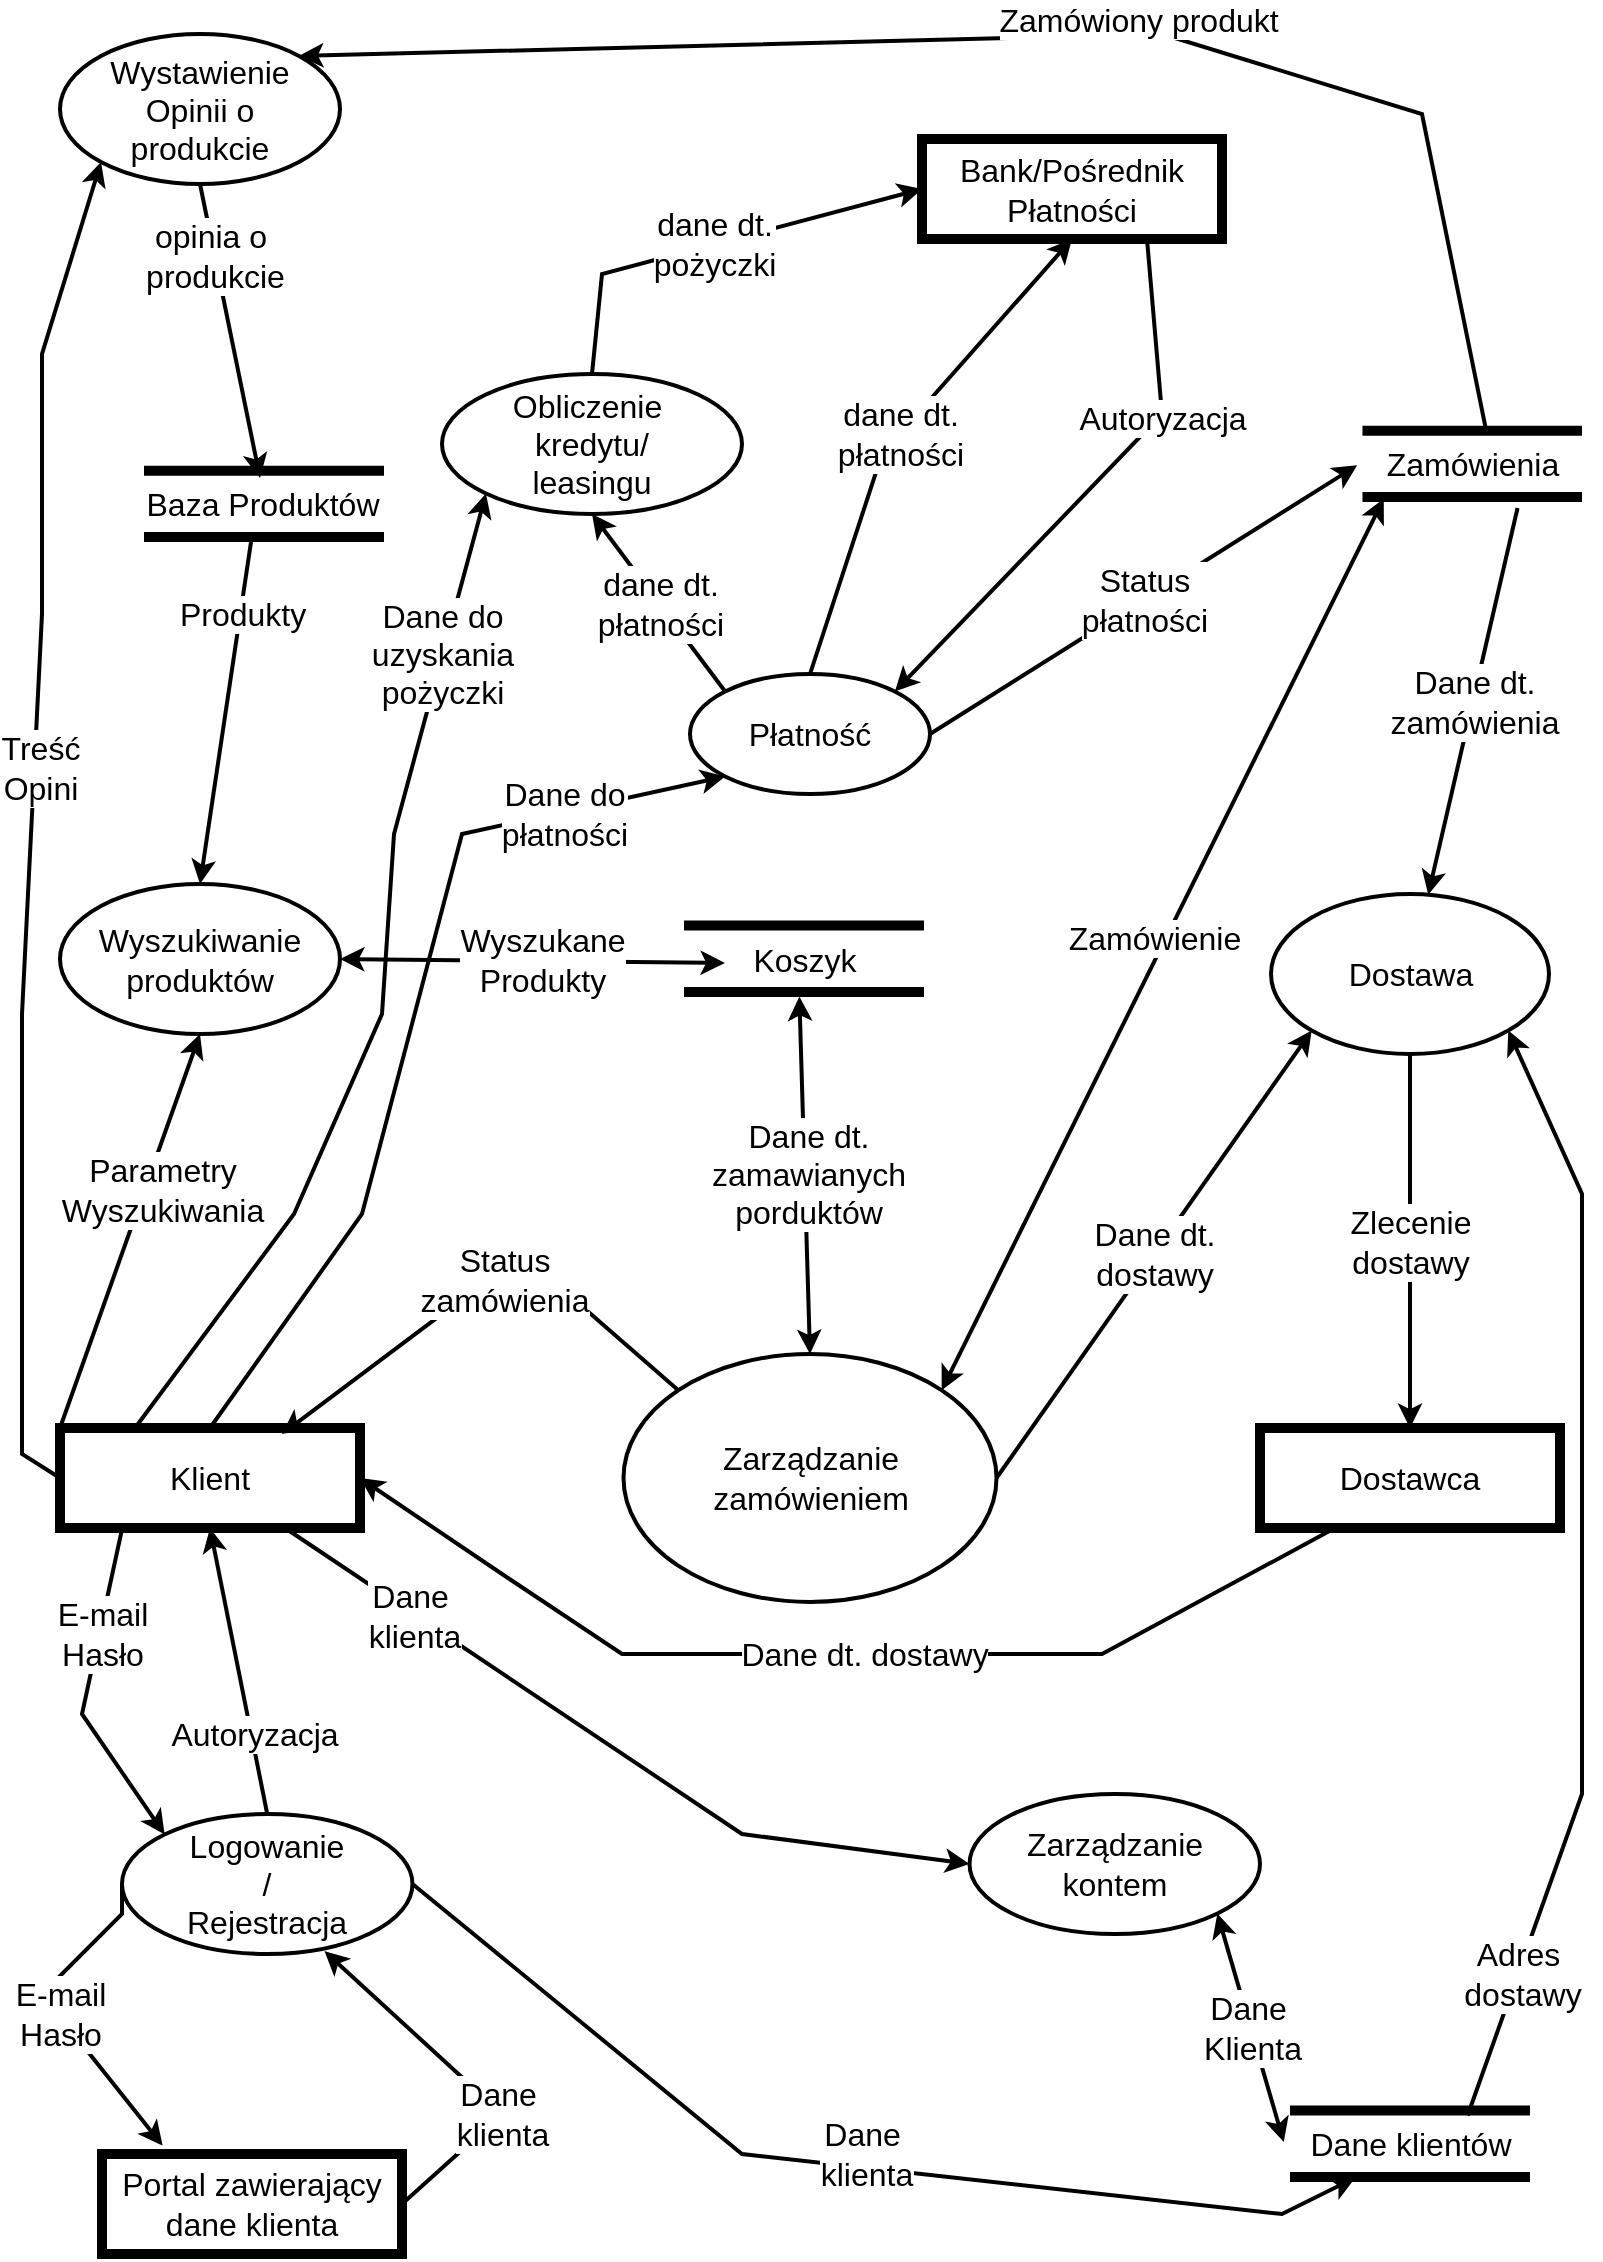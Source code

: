 <mxfile version="21.1.1" type="github">
  <diagram name="Strona-1" id="wZk1T4JeS_vwJUndhbi-">
    <mxGraphModel dx="2143" dy="1178" grid="1" gridSize="10" guides="1" tooltips="1" connect="1" arrows="1" fold="1" page="1" pageScale="1" pageWidth="827" pageHeight="1169" math="0" shadow="0">
      <root>
        <mxCell id="0" />
        <mxCell id="1" parent="0" />
        <mxCell id="sA5ZujiQvvxK1ipW1q5g-134" value="Klient" style="rounded=0;whiteSpace=wrap;html=1;strokeWidth=5;fontSize=16;" parent="1" vertex="1">
          <mxGeometry x="39" y="737" width="150" height="50" as="geometry" />
        </mxCell>
        <mxCell id="sA5ZujiQvvxK1ipW1q5g-135" value="Zarządzanie zamówieniem" style="ellipse;whiteSpace=wrap;html=1;strokeWidth=2;fontSize=16;" parent="1" vertex="1">
          <mxGeometry x="320.75" y="700" width="186.5" height="124" as="geometry" />
        </mxCell>
        <mxCell id="sA5ZujiQvvxK1ipW1q5g-136" value="Dostawca" style="rounded=0;whiteSpace=wrap;html=1;strokeWidth=5;fontSize=16;" parent="1" vertex="1">
          <mxGeometry x="639" y="737" width="150" height="50" as="geometry" />
        </mxCell>
        <mxCell id="sA5ZujiQvvxK1ipW1q5g-137" value="Bank/Pośrednik Płatności" style="rounded=0;whiteSpace=wrap;html=1;strokeWidth=5;fontSize=16;" parent="1" vertex="1">
          <mxGeometry x="470" y="92.5" width="150" height="50" as="geometry" />
        </mxCell>
        <mxCell id="sA5ZujiQvvxK1ipW1q5g-138" value="Portal zawierający dane klienta" style="rounded=0;whiteSpace=wrap;html=1;strokeWidth=5;fontSize=16;" parent="1" vertex="1">
          <mxGeometry x="60" y="1100" width="150" height="50" as="geometry" />
        </mxCell>
        <mxCell id="sA5ZujiQvvxK1ipW1q5g-139" value="" style="shape=link;html=1;rounded=0;width=29.167;strokeWidth=5;fontSize=16;" parent="1" edge="1">
          <mxGeometry width="100" relative="1" as="geometry">
            <mxPoint x="81" y="274.9" as="sourcePoint" />
            <mxPoint x="201" y="274.9" as="targetPoint" />
          </mxGeometry>
        </mxCell>
        <mxCell id="sA5ZujiQvvxK1ipW1q5g-140" value="Baza Produktów" style="text;html=1;align=center;verticalAlign=middle;resizable=0;points=[];autosize=1;strokeColor=none;fillColor=none;fontSize=16;strokeWidth=5;" parent="1" vertex="1">
          <mxGeometry x="70" y="260" width="140" height="30" as="geometry" />
        </mxCell>
        <mxCell id="sA5ZujiQvvxK1ipW1q5g-141" value="" style="shape=link;html=1;rounded=0;width=29.167;strokeWidth=5;fontSize=16;" parent="1" edge="1">
          <mxGeometry width="100" relative="1" as="geometry">
            <mxPoint x="690.24" y="254.93" as="sourcePoint" />
            <mxPoint x="800" y="254.93" as="targetPoint" />
          </mxGeometry>
        </mxCell>
        <mxCell id="sA5ZujiQvvxK1ipW1q5g-142" value="Zamówienia" style="text;html=1;align=center;verticalAlign=middle;resizable=0;points=[];autosize=1;strokeColor=none;fillColor=none;fontSize=16;" parent="1" vertex="1">
          <mxGeometry x="690" y="240" width="110" height="30" as="geometry" />
        </mxCell>
        <mxCell id="sA5ZujiQvvxK1ipW1q5g-143" value="" style="shape=link;html=1;rounded=0;width=29.167;strokeWidth=5;fontSize=16;" parent="1" edge="1">
          <mxGeometry width="100" relative="1" as="geometry">
            <mxPoint x="654" y="1094.88" as="sourcePoint" />
            <mxPoint x="774" y="1094.88" as="targetPoint" />
          </mxGeometry>
        </mxCell>
        <mxCell id="sA5ZujiQvvxK1ipW1q5g-144" value="Dane klientów" style="text;html=1;align=center;verticalAlign=middle;resizable=0;points=[];autosize=1;strokeColor=none;fillColor=none;fontSize=16;" parent="1" vertex="1">
          <mxGeometry x="654" y="1080" width="120" height="30" as="geometry" />
        </mxCell>
        <mxCell id="sA5ZujiQvvxK1ipW1q5g-145" value="" style="shape=link;html=1;rounded=0;width=29.167;strokeWidth=5;fontSize=16;" parent="1" edge="1">
          <mxGeometry width="100" relative="1" as="geometry">
            <mxPoint x="351" y="502.38" as="sourcePoint" />
            <mxPoint x="471" y="502.38" as="targetPoint" />
          </mxGeometry>
        </mxCell>
        <mxCell id="sA5ZujiQvvxK1ipW1q5g-146" value="Koszyk" style="text;html=1;align=center;verticalAlign=middle;resizable=0;points=[];autosize=1;strokeColor=none;fillColor=none;fontSize=16;" parent="1" vertex="1">
          <mxGeometry x="371" y="487.5" width="80" height="30" as="geometry" />
        </mxCell>
        <mxCell id="sA5ZujiQvvxK1ipW1q5g-147" value="Wyszukiwanie produktów" style="ellipse;whiteSpace=wrap;html=1;strokeWidth=2;fontSize=16;" parent="1" vertex="1">
          <mxGeometry x="39" y="465" width="140" height="75" as="geometry" />
        </mxCell>
        <mxCell id="sA5ZujiQvvxK1ipW1q5g-148" value="Płatność" style="ellipse;whiteSpace=wrap;html=1;strokeWidth=2;fontSize=16;" parent="1" vertex="1">
          <mxGeometry x="354" y="360" width="120" height="60" as="geometry" />
        </mxCell>
        <mxCell id="sA5ZujiQvvxK1ipW1q5g-149" value="Dostawa" style="ellipse;whiteSpace=wrap;html=1;strokeWidth=2;fontSize=16;" parent="1" vertex="1">
          <mxGeometry x="644.5" y="470" width="139" height="80" as="geometry" />
        </mxCell>
        <mxCell id="sA5ZujiQvvxK1ipW1q5g-150" value="Zarządzanie kontem" style="ellipse;whiteSpace=wrap;html=1;strokeWidth=2;fontSize=16;" parent="1" vertex="1">
          <mxGeometry x="493.76" y="920" width="145.24" height="70" as="geometry" />
        </mxCell>
        <mxCell id="sA5ZujiQvvxK1ipW1q5g-151" value="" style="endArrow=classic;html=1;rounded=0;strokeWidth=2;exitX=0;exitY=0;exitDx=0;exitDy=0;entryX=0.5;entryY=1;entryDx=0;entryDy=0;" parent="1" source="sA5ZujiQvvxK1ipW1q5g-134" target="sA5ZujiQvvxK1ipW1q5g-147" edge="1">
          <mxGeometry relative="1" as="geometry">
            <mxPoint x="190" y="610" as="sourcePoint" />
            <mxPoint x="290" y="610" as="targetPoint" />
          </mxGeometry>
        </mxCell>
        <mxCell id="sA5ZujiQvvxK1ipW1q5g-152" value="&lt;span style=&quot;font-size: 16px;&quot;&gt;Parametry&lt;br&gt;Wyszukiwania&lt;br&gt;&lt;/span&gt;" style="edgeLabel;resizable=0;html=1;align=center;verticalAlign=middle;" parent="sA5ZujiQvvxK1ipW1q5g-151" connectable="0" vertex="1">
          <mxGeometry relative="1" as="geometry">
            <mxPoint x="16" y="-21" as="offset" />
          </mxGeometry>
        </mxCell>
        <mxCell id="sA5ZujiQvvxK1ipW1q5g-153" value="" style="endArrow=classic;html=1;rounded=0;strokeWidth=2;entryX=0.5;entryY=0;entryDx=0;entryDy=0;exitX=0.465;exitY=1;exitDx=0;exitDy=0;exitPerimeter=0;" parent="1" source="sA5ZujiQvvxK1ipW1q5g-140" target="sA5ZujiQvvxK1ipW1q5g-147" edge="1">
          <mxGeometry relative="1" as="geometry">
            <mxPoint x="250" y="400" as="sourcePoint" />
            <mxPoint x="79" y="305" as="targetPoint" />
          </mxGeometry>
        </mxCell>
        <mxCell id="sA5ZujiQvvxK1ipW1q5g-154" value="&lt;span style=&quot;font-size: 16px;&quot;&gt;Produkty&lt;br&gt;&lt;/span&gt;" style="edgeLabel;resizable=0;html=1;align=center;verticalAlign=middle;" parent="sA5ZujiQvvxK1ipW1q5g-153" connectable="0" vertex="1">
          <mxGeometry relative="1" as="geometry">
            <mxPoint x="8" y="-48" as="offset" />
          </mxGeometry>
        </mxCell>
        <mxCell id="sA5ZujiQvvxK1ipW1q5g-158" value="" style="endArrow=classic;html=1;rounded=0;strokeWidth=2;exitX=0.471;exitY=1.124;exitDx=0;exitDy=0;entryX=0.5;entryY=0;entryDx=0;entryDy=0;exitPerimeter=0;startArrow=classic;startFill=1;" parent="1" source="sA5ZujiQvvxK1ipW1q5g-146" target="sA5ZujiQvvxK1ipW1q5g-135" edge="1">
          <mxGeometry relative="1" as="geometry">
            <mxPoint x="470" y="802" as="sourcePoint" />
            <mxPoint x="549" y="610" as="targetPoint" />
          </mxGeometry>
        </mxCell>
        <mxCell id="sA5ZujiQvvxK1ipW1q5g-159" value="&lt;span style=&quot;font-size: 16px;&quot;&gt;Dane dt.&lt;br&gt;zamawianych&lt;br&gt;porduktów&lt;br&gt;&lt;/span&gt;" style="edgeLabel;resizable=0;html=1;align=center;verticalAlign=middle;" parent="sA5ZujiQvvxK1ipW1q5g-158" connectable="0" vertex="1">
          <mxGeometry relative="1" as="geometry">
            <mxPoint x="1" y="-1" as="offset" />
          </mxGeometry>
        </mxCell>
        <mxCell id="sA5ZujiQvvxK1ipW1q5g-162" value="" style="endArrow=classic;html=1;rounded=0;strokeWidth=2;exitX=1;exitY=0;exitDx=0;exitDy=0;entryX=0.099;entryY=1.078;entryDx=0;entryDy=0;entryPerimeter=0;startArrow=classic;startFill=1;" parent="1" source="sA5ZujiQvvxK1ipW1q5g-135" target="sA5ZujiQvvxK1ipW1q5g-142" edge="1">
          <mxGeometry relative="1" as="geometry">
            <mxPoint x="500" y="642" as="sourcePoint" />
            <mxPoint x="579" y="450" as="targetPoint" />
          </mxGeometry>
        </mxCell>
        <mxCell id="sA5ZujiQvvxK1ipW1q5g-163" value="&lt;span style=&quot;font-size: 16px;&quot;&gt;Zamówienie&lt;br&gt;&lt;/span&gt;" style="edgeLabel;resizable=0;html=1;align=center;verticalAlign=middle;" parent="sA5ZujiQvvxK1ipW1q5g-162" connectable="0" vertex="1">
          <mxGeometry relative="1" as="geometry">
            <mxPoint x="-5" y="-3" as="offset" />
          </mxGeometry>
        </mxCell>
        <mxCell id="sA5ZujiQvvxK1ipW1q5g-165" value="" style="endArrow=classic;html=1;rounded=0;strokeWidth=2;entryX=-0.022;entryY=0.522;entryDx=0;entryDy=0;exitX=1;exitY=0.5;exitDx=0;exitDy=0;entryPerimeter=0;" parent="1" source="sA5ZujiQvvxK1ipW1q5g-148" target="sA5ZujiQvvxK1ipW1q5g-142" edge="1">
          <mxGeometry relative="1" as="geometry">
            <mxPoint x="570" y="130" as="sourcePoint" />
            <mxPoint x="570" y="310" as="targetPoint" />
          </mxGeometry>
        </mxCell>
        <mxCell id="sA5ZujiQvvxK1ipW1q5g-166" value="&lt;span style=&quot;font-size: 16px;&quot;&gt;Status&lt;br&gt;płatności&lt;br&gt;&lt;/span&gt;" style="edgeLabel;resizable=0;html=1;align=center;verticalAlign=middle;" parent="sA5ZujiQvvxK1ipW1q5g-165" connectable="0" vertex="1">
          <mxGeometry relative="1" as="geometry" />
        </mxCell>
        <mxCell id="sA5ZujiQvvxK1ipW1q5g-170" value="" style="endArrow=classic;html=1;rounded=0;strokeWidth=2;exitX=0.5;exitY=0;exitDx=0;exitDy=0;entryX=0;entryY=1;entryDx=0;entryDy=0;" parent="1" source="sA5ZujiQvvxK1ipW1q5g-134" target="sA5ZujiQvvxK1ipW1q5g-148" edge="1">
          <mxGeometry relative="1" as="geometry">
            <mxPoint x="189" y="679.5" as="sourcePoint" />
            <mxPoint x="268" y="488" as="targetPoint" />
            <Array as="points">
              <mxPoint x="190" y="630" />
              <mxPoint x="240" y="440" />
            </Array>
          </mxGeometry>
        </mxCell>
        <mxCell id="sA5ZujiQvvxK1ipW1q5g-171" value="&lt;span style=&quot;font-size: 16px;&quot;&gt;Dane do&lt;br&gt;płatności&lt;br&gt;&lt;/span&gt;" style="edgeLabel;resizable=0;html=1;align=center;verticalAlign=middle;" parent="sA5ZujiQvvxK1ipW1q5g-170" connectable="0" vertex="1">
          <mxGeometry relative="1" as="geometry">
            <mxPoint x="75" y="-104" as="offset" />
          </mxGeometry>
        </mxCell>
        <mxCell id="sA5ZujiQvvxK1ipW1q5g-172" value="" style="endArrow=classic;html=1;rounded=0;strokeWidth=2;entryX=0.006;entryY=0.567;entryDx=0;entryDy=0;exitX=1;exitY=0.5;exitDx=0;exitDy=0;entryPerimeter=0;startArrow=classic;startFill=1;" parent="1" source="sA5ZujiQvvxK1ipW1q5g-147" target="sA5ZujiQvvxK1ipW1q5g-146" edge="1">
          <mxGeometry relative="1" as="geometry">
            <mxPoint x="319" y="487.5" as="sourcePoint" />
            <mxPoint x="321" y="667.5" as="targetPoint" />
          </mxGeometry>
        </mxCell>
        <mxCell id="sA5ZujiQvvxK1ipW1q5g-173" value="&lt;span style=&quot;font-size: 16px;&quot;&gt;Wyszukane&lt;br&gt;Produkty&lt;br&gt;&lt;/span&gt;" style="edgeLabel;resizable=0;html=1;align=center;verticalAlign=middle;" parent="sA5ZujiQvvxK1ipW1q5g-172" connectable="0" vertex="1">
          <mxGeometry relative="1" as="geometry">
            <mxPoint x="5" y="-1" as="offset" />
          </mxGeometry>
        </mxCell>
        <mxCell id="sA5ZujiQvvxK1ipW1q5g-174" value="" style="endArrow=classic;html=1;rounded=0;strokeWidth=2;entryX=1;entryY=1;entryDx=0;entryDy=0;exitX=0.74;exitY=0.025;exitDx=0;exitDy=0;exitPerimeter=0;" parent="1" source="sA5ZujiQvvxK1ipW1q5g-144" target="sA5ZujiQvvxK1ipW1q5g-149" edge="1">
          <mxGeometry relative="1" as="geometry">
            <mxPoint x="810" y="644" as="sourcePoint" />
            <mxPoint x="812" y="824" as="targetPoint" />
            <Array as="points">
              <mxPoint x="800" y="920" />
              <mxPoint x="800" y="620" />
            </Array>
          </mxGeometry>
        </mxCell>
        <mxCell id="sA5ZujiQvvxK1ipW1q5g-175" value="&lt;span style=&quot;font-size: 16px;&quot;&gt;Adres&amp;nbsp;&lt;br&gt;dostawy&lt;br&gt;&lt;/span&gt;" style="edgeLabel;resizable=0;html=1;align=center;verticalAlign=middle;" parent="sA5ZujiQvvxK1ipW1q5g-174" connectable="0" vertex="1">
          <mxGeometry relative="1" as="geometry">
            <mxPoint x="-30" y="199" as="offset" />
          </mxGeometry>
        </mxCell>
        <mxCell id="sA5ZujiQvvxK1ipW1q5g-176" value="" style="endArrow=classic;html=1;rounded=0;strokeWidth=2;exitX=0.5;exitY=1;exitDx=0;exitDy=0;entryX=0.5;entryY=0;entryDx=0;entryDy=0;" parent="1" source="sA5ZujiQvvxK1ipW1q5g-149" target="sA5ZujiQvvxK1ipW1q5g-136" edge="1">
          <mxGeometry relative="1" as="geometry">
            <mxPoint x="678" y="580" as="sourcePoint" />
            <mxPoint x="560" y="804" as="targetPoint" />
          </mxGeometry>
        </mxCell>
        <mxCell id="sA5ZujiQvvxK1ipW1q5g-177" value="&lt;span style=&quot;font-size: 16px;&quot;&gt;Zlecenie&lt;br&gt;dostawy&lt;br&gt;&lt;/span&gt;" style="edgeLabel;resizable=0;html=1;align=center;verticalAlign=middle;" parent="sA5ZujiQvvxK1ipW1q5g-176" connectable="0" vertex="1">
          <mxGeometry relative="1" as="geometry" />
        </mxCell>
        <mxCell id="sA5ZujiQvvxK1ipW1q5g-178" value="" style="endArrow=classic;html=1;rounded=0;strokeWidth=2;exitX=0.25;exitY=1;exitDx=0;exitDy=0;entryX=1;entryY=0.5;entryDx=0;entryDy=0;" parent="1" source="sA5ZujiQvvxK1ipW1q5g-136" target="sA5ZujiQvvxK1ipW1q5g-134" edge="1">
          <mxGeometry relative="1" as="geometry">
            <mxPoint x="540" y="810" as="sourcePoint" />
            <mxPoint x="582" y="997" as="targetPoint" />
            <Array as="points">
              <mxPoint x="560" y="850" />
              <mxPoint x="320" y="850" />
              <mxPoint x="260" y="810" />
            </Array>
          </mxGeometry>
        </mxCell>
        <mxCell id="sA5ZujiQvvxK1ipW1q5g-179" value="&lt;span style=&quot;font-size: 16px;&quot;&gt;Dane dt. dostawy&lt;br&gt;&lt;/span&gt;" style="edgeLabel;resizable=0;html=1;align=center;verticalAlign=middle;" parent="sA5ZujiQvvxK1ipW1q5g-178" connectable="0" vertex="1">
          <mxGeometry relative="1" as="geometry">
            <mxPoint x="13" as="offset" />
          </mxGeometry>
        </mxCell>
        <mxCell id="sA5ZujiQvvxK1ipW1q5g-183" value="" style="endArrow=classic;html=1;rounded=0;strokeWidth=2;entryX=1;entryY=0;entryDx=0;entryDy=0;exitX=0.75;exitY=1;exitDx=0;exitDy=0;" parent="1" source="sA5ZujiQvvxK1ipW1q5g-137" target="sA5ZujiQvvxK1ipW1q5g-148" edge="1">
          <mxGeometry relative="1" as="geometry">
            <mxPoint x="580" y="210" as="sourcePoint" />
            <mxPoint x="584" y="80" as="targetPoint" />
            <Array as="points">
              <mxPoint x="590" y="230" />
            </Array>
          </mxGeometry>
        </mxCell>
        <mxCell id="sA5ZujiQvvxK1ipW1q5g-184" value="&lt;span style=&quot;font-size: 16px;&quot;&gt;Autoryzacja&lt;br&gt;&lt;/span&gt;" style="edgeLabel;resizable=0;html=1;align=center;verticalAlign=middle;" parent="sA5ZujiQvvxK1ipW1q5g-183" connectable="0" vertex="1">
          <mxGeometry relative="1" as="geometry">
            <mxPoint x="36" y="-36" as="offset" />
          </mxGeometry>
        </mxCell>
        <mxCell id="sA5ZujiQvvxK1ipW1q5g-185" value="" style="endArrow=classic;html=1;rounded=0;strokeWidth=2;exitX=0.707;exitY=1.233;exitDx=0;exitDy=0;exitPerimeter=0;" parent="1" source="sA5ZujiQvvxK1ipW1q5g-142" target="sA5ZujiQvvxK1ipW1q5g-149" edge="1">
          <mxGeometry relative="1" as="geometry">
            <mxPoint x="665" y="538" as="sourcePoint" />
            <mxPoint x="505" y="762" as="targetPoint" />
          </mxGeometry>
        </mxCell>
        <mxCell id="sA5ZujiQvvxK1ipW1q5g-186" value="&lt;span style=&quot;font-size: 16px;&quot;&gt;Dane dt.&lt;br&gt;zamówienia&lt;br&gt;&lt;/span&gt;" style="edgeLabel;resizable=0;html=1;align=center;verticalAlign=middle;" parent="sA5ZujiQvvxK1ipW1q5g-185" connectable="0" vertex="1">
          <mxGeometry relative="1" as="geometry" />
        </mxCell>
        <mxCell id="sA5ZujiQvvxK1ipW1q5g-188" value="" style="endArrow=classic;html=1;rounded=0;strokeWidth=2;entryX=0;entryY=1;entryDx=0;entryDy=0;exitX=1;exitY=0.5;exitDx=0;exitDy=0;" parent="1" source="sA5ZujiQvvxK1ipW1q5g-135" target="sA5ZujiQvvxK1ipW1q5g-149" edge="1">
          <mxGeometry relative="1" as="geometry">
            <mxPoint x="484" y="285" as="sourcePoint" />
            <mxPoint x="628" y="286" as="targetPoint" />
          </mxGeometry>
        </mxCell>
        <mxCell id="sA5ZujiQvvxK1ipW1q5g-189" value="&lt;span style=&quot;font-size: 16px;&quot;&gt;Dane dt.&lt;br&gt;dostawy&lt;br&gt;&lt;/span&gt;" style="edgeLabel;resizable=0;html=1;align=center;verticalAlign=middle;" parent="sA5ZujiQvvxK1ipW1q5g-188" connectable="0" vertex="1">
          <mxGeometry relative="1" as="geometry" />
        </mxCell>
        <mxCell id="sA5ZujiQvvxK1ipW1q5g-191" value="" style="endArrow=classic;html=1;rounded=0;strokeWidth=2;exitX=0;exitY=0;exitDx=0;exitDy=0;startArrow=none;startFill=0;" parent="1" source="sA5ZujiQvvxK1ipW1q5g-135" edge="1">
          <mxGeometry relative="1" as="geometry">
            <mxPoint x="419" y="531" as="sourcePoint" />
            <mxPoint x="150" y="740" as="targetPoint" />
            <Array as="points">
              <mxPoint x="270" y="650" />
            </Array>
          </mxGeometry>
        </mxCell>
        <mxCell id="sA5ZujiQvvxK1ipW1q5g-192" value="&lt;span style=&quot;font-size: 16px;&quot;&gt;Status&lt;br&gt;zamówienia&lt;br&gt;&lt;/span&gt;" style="edgeLabel;resizable=0;html=1;align=center;verticalAlign=middle;" parent="sA5ZujiQvvxK1ipW1q5g-191" connectable="0" vertex="1">
          <mxGeometry relative="1" as="geometry">
            <mxPoint x="9" y="-1" as="offset" />
          </mxGeometry>
        </mxCell>
        <mxCell id="sA5ZujiQvvxK1ipW1q5g-194" value="" style="endArrow=classic;html=1;rounded=0;strokeWidth=2;exitX=0.75;exitY=1;exitDx=0;exitDy=0;entryX=0;entryY=0.5;entryDx=0;entryDy=0;" parent="1" source="sA5ZujiQvvxK1ipW1q5g-134" target="sA5ZujiQvvxK1ipW1q5g-150" edge="1">
          <mxGeometry relative="1" as="geometry">
            <mxPoint x="270" y="1107" as="sourcePoint" />
            <mxPoint x="302" y="910" as="targetPoint" />
            <Array as="points">
              <mxPoint x="380" y="940" />
            </Array>
          </mxGeometry>
        </mxCell>
        <mxCell id="sA5ZujiQvvxK1ipW1q5g-195" value="&lt;span style=&quot;font-size: 16px;&quot;&gt;Dane&amp;nbsp;&lt;br&gt;klienta&lt;br&gt;&lt;/span&gt;" style="edgeLabel;resizable=0;html=1;align=center;verticalAlign=middle;" parent="sA5ZujiQvvxK1ipW1q5g-194" connectable="0" vertex="1">
          <mxGeometry relative="1" as="geometry">
            <mxPoint x="-98" y="-65" as="offset" />
          </mxGeometry>
        </mxCell>
        <mxCell id="sA5ZujiQvvxK1ipW1q5g-196" value="" style="endArrow=classic;html=1;rounded=0;strokeWidth=2;entryX=1;entryY=1;entryDx=0;entryDy=0;exitX=-0.026;exitY=0.467;exitDx=0;exitDy=0;exitPerimeter=0;startArrow=classic;startFill=1;" parent="1" source="sA5ZujiQvvxK1ipW1q5g-144" target="sA5ZujiQvvxK1ipW1q5g-150" edge="1">
          <mxGeometry relative="1" as="geometry">
            <mxPoint x="531.24" y="935" as="sourcePoint" />
            <mxPoint x="486.24" y="1110" as="targetPoint" />
          </mxGeometry>
        </mxCell>
        <mxCell id="sA5ZujiQvvxK1ipW1q5g-197" value="&lt;span style=&quot;font-size: 16px;&quot;&gt;Dane&amp;nbsp;&lt;br&gt;Klienta&lt;br&gt;&lt;/span&gt;" style="edgeLabel;resizable=0;html=1;align=center;verticalAlign=middle;" parent="sA5ZujiQvvxK1ipW1q5g-196" connectable="0" vertex="1">
          <mxGeometry relative="1" as="geometry" />
        </mxCell>
        <mxCell id="sA5ZujiQvvxK1ipW1q5g-198" value="Logowanie&lt;br&gt;/&lt;br&gt;Rejestracja" style="ellipse;whiteSpace=wrap;html=1;strokeWidth=2;fontSize=16;" parent="1" vertex="1">
          <mxGeometry x="70" y="930" width="145.24" height="70" as="geometry" />
        </mxCell>
        <mxCell id="sA5ZujiQvvxK1ipW1q5g-200" value="" style="endArrow=classic;html=1;rounded=0;strokeWidth=2;entryX=0;entryY=0;entryDx=0;entryDy=0;exitX=0.205;exitY=1.035;exitDx=0;exitDy=0;exitPerimeter=0;" parent="1" source="sA5ZujiQvvxK1ipW1q5g-134" target="sA5ZujiQvvxK1ipW1q5g-198" edge="1">
          <mxGeometry relative="1" as="geometry">
            <mxPoint x="40" y="790" as="sourcePoint" />
            <mxPoint x="430" y="1008" as="targetPoint" />
            <Array as="points">
              <mxPoint x="50" y="880" />
            </Array>
          </mxGeometry>
        </mxCell>
        <mxCell id="sA5ZujiQvvxK1ipW1q5g-201" value="&lt;span style=&quot;font-size: 16px;&quot;&gt;E-mail&lt;br&gt;Hasło&lt;br&gt;&lt;/span&gt;" style="edgeLabel;resizable=0;html=1;align=center;verticalAlign=middle;" parent="sA5ZujiQvvxK1ipW1q5g-200" connectable="0" vertex="1">
          <mxGeometry relative="1" as="geometry">
            <mxPoint x="8" y="-30" as="offset" />
          </mxGeometry>
        </mxCell>
        <mxCell id="sA5ZujiQvvxK1ipW1q5g-202" value="" style="endArrow=classic;html=1;rounded=0;strokeWidth=2;exitX=0.5;exitY=0;exitDx=0;exitDy=0;entryX=0.5;entryY=1;entryDx=0;entryDy=0;" parent="1" source="sA5ZujiQvvxK1ipW1q5g-198" target="sA5ZujiQvvxK1ipW1q5g-134" edge="1">
          <mxGeometry relative="1" as="geometry">
            <mxPoint x="87" y="797" as="sourcePoint" />
            <mxPoint x="311" y="1050" as="targetPoint" />
            <Array as="points" />
          </mxGeometry>
        </mxCell>
        <mxCell id="sA5ZujiQvvxK1ipW1q5g-203" value="&lt;span style=&quot;font-size: 16px;&quot;&gt;Autoryzacja&lt;br&gt;&lt;/span&gt;" style="edgeLabel;resizable=0;html=1;align=center;verticalAlign=middle;" parent="sA5ZujiQvvxK1ipW1q5g-202" connectable="0" vertex="1">
          <mxGeometry relative="1" as="geometry">
            <mxPoint x="7" y="31" as="offset" />
          </mxGeometry>
        </mxCell>
        <mxCell id="sA5ZujiQvvxK1ipW1q5g-204" value="" style="endArrow=classic;html=1;rounded=0;strokeWidth=2;entryX=0.202;entryY=-0.084;entryDx=0;entryDy=0;exitX=0;exitY=0.5;exitDx=0;exitDy=0;entryPerimeter=0;" parent="1" source="sA5ZujiQvvxK1ipW1q5g-198" target="sA5ZujiQvvxK1ipW1q5g-138" edge="1">
          <mxGeometry relative="1" as="geometry">
            <mxPoint x="39" y="900" as="sourcePoint" />
            <mxPoint x="270" y="1151" as="targetPoint" />
            <Array as="points">
              <mxPoint x="70" y="980" />
              <mxPoint x="30" y="1020" />
            </Array>
          </mxGeometry>
        </mxCell>
        <mxCell id="sA5ZujiQvvxK1ipW1q5g-205" value="&lt;span style=&quot;font-size: 16px;&quot;&gt;E-mail&lt;br&gt;Hasło&lt;br&gt;&lt;/span&gt;" style="edgeLabel;resizable=0;html=1;align=center;verticalAlign=middle;" parent="sA5ZujiQvvxK1ipW1q5g-204" connectable="0" vertex="1">
          <mxGeometry relative="1" as="geometry">
            <mxPoint x="1" as="offset" />
          </mxGeometry>
        </mxCell>
        <mxCell id="sA5ZujiQvvxK1ipW1q5g-208" value="" style="endArrow=classic;html=1;rounded=0;strokeWidth=2;entryX=0.272;entryY=1.063;entryDx=0;entryDy=0;exitX=1;exitY=0.5;exitDx=0;exitDy=0;entryPerimeter=0;" parent="1" source="sA5ZujiQvvxK1ipW1q5g-198" target="sA5ZujiQvvxK1ipW1q5g-144" edge="1">
          <mxGeometry relative="1" as="geometry">
            <mxPoint x="520" y="1200" as="sourcePoint" />
            <mxPoint x="759" y="1180" as="targetPoint" />
            <Array as="points">
              <mxPoint x="380" y="1100" />
              <mxPoint x="650" y="1130" />
            </Array>
          </mxGeometry>
        </mxCell>
        <mxCell id="sA5ZujiQvvxK1ipW1q5g-209" value="&lt;span style=&quot;font-size: 16px;&quot;&gt;Dane&amp;nbsp;&lt;br&gt;klienta&lt;br&gt;&lt;/span&gt;" style="edgeLabel;resizable=0;html=1;align=center;verticalAlign=middle;" parent="sA5ZujiQvvxK1ipW1q5g-208" connectable="0" vertex="1">
          <mxGeometry relative="1" as="geometry">
            <mxPoint x="12" y="-6" as="offset" />
          </mxGeometry>
        </mxCell>
        <mxCell id="sA5ZujiQvvxK1ipW1q5g-210" value="Wystawienie&lt;br&gt;Opinii o&lt;br&gt;produkcie" style="ellipse;whiteSpace=wrap;html=1;strokeWidth=2;fontSize=16;" parent="1" vertex="1">
          <mxGeometry x="39" y="40" width="140" height="75" as="geometry" />
        </mxCell>
        <mxCell id="sA5ZujiQvvxK1ipW1q5g-211" value="" style="endArrow=classic;html=1;rounded=0;strokeWidth=2;exitX=0;exitY=0.5;exitDx=0;exitDy=0;entryX=0;entryY=1;entryDx=0;entryDy=0;" parent="1" source="sA5ZujiQvvxK1ipW1q5g-134" target="sA5ZujiQvvxK1ipW1q5g-210" edge="1">
          <mxGeometry relative="1" as="geometry">
            <mxPoint x="20" y="577" as="sourcePoint" />
            <mxPoint x="52" y="380" as="targetPoint" />
            <Array as="points">
              <mxPoint x="20" y="750" />
              <mxPoint x="20" y="530" />
              <mxPoint x="30" y="330" />
              <mxPoint x="30" y="200" />
            </Array>
          </mxGeometry>
        </mxCell>
        <mxCell id="sA5ZujiQvvxK1ipW1q5g-212" value="&lt;span style=&quot;font-size: 16px;&quot;&gt;Treść&lt;br&gt;Opini&lt;br&gt;&lt;/span&gt;" style="edgeLabel;resizable=0;html=1;align=center;verticalAlign=middle;" parent="sA5ZujiQvvxK1ipW1q5g-211" connectable="0" vertex="1">
          <mxGeometry relative="1" as="geometry">
            <mxPoint x="4" y="-29" as="offset" />
          </mxGeometry>
        </mxCell>
        <mxCell id="sA5ZujiQvvxK1ipW1q5g-215" value="" style="endArrow=classic;html=1;rounded=0;strokeWidth=2;entryX=1;entryY=0;entryDx=0;entryDy=0;exitX=0.567;exitY=-0.009;exitDx=0;exitDy=0;exitPerimeter=0;" parent="1" source="sA5ZujiQvvxK1ipW1q5g-142" target="sA5ZujiQvvxK1ipW1q5g-210" edge="1">
          <mxGeometry relative="1" as="geometry">
            <mxPoint x="680" y="180" as="sourcePoint" />
            <mxPoint x="220" y="205" as="targetPoint" />
            <Array as="points">
              <mxPoint x="720" y="80" />
              <mxPoint x="590" y="40" />
            </Array>
          </mxGeometry>
        </mxCell>
        <mxCell id="sA5ZujiQvvxK1ipW1q5g-216" value="&lt;span style=&quot;font-size: 16px;&quot;&gt;Zamówiony produkt&lt;br&gt;&lt;/span&gt;" style="edgeLabel;resizable=0;html=1;align=center;verticalAlign=middle;" parent="sA5ZujiQvvxK1ipW1q5g-215" connectable="0" vertex="1">
          <mxGeometry relative="1" as="geometry">
            <mxPoint x="54" y="-9" as="offset" />
          </mxGeometry>
        </mxCell>
        <mxCell id="sA5ZujiQvvxK1ipW1q5g-218" value="" style="endArrow=classic;html=1;rounded=0;strokeWidth=2;entryX=0.5;entryY=1;entryDx=0;entryDy=0;exitX=0.5;exitY=0;exitDx=0;exitDy=0;" parent="1" source="sA5ZujiQvvxK1ipW1q5g-148" target="sA5ZujiQvvxK1ipW1q5g-137" edge="1">
          <mxGeometry relative="1" as="geometry">
            <mxPoint x="371" y="369" as="sourcePoint" />
            <mxPoint x="376" y="124" as="targetPoint" />
            <Array as="points">
              <mxPoint x="450" y="250" />
            </Array>
          </mxGeometry>
        </mxCell>
        <mxCell id="sA5ZujiQvvxK1ipW1q5g-219" value="&lt;span style=&quot;font-size: 16px;&quot;&gt;dane dt.&lt;br&gt;płatności&lt;br&gt;&lt;/span&gt;" style="edgeLabel;resizable=0;html=1;align=center;verticalAlign=middle;" parent="sA5ZujiQvvxK1ipW1q5g-218" connectable="0" vertex="1">
          <mxGeometry relative="1" as="geometry" />
        </mxCell>
        <mxCell id="sA5ZujiQvvxK1ipW1q5g-217" value="Obliczenie&amp;nbsp;&lt;br&gt;kredytu/&lt;br&gt;leasingu" style="ellipse;whiteSpace=wrap;html=1;strokeWidth=2;fontSize=16;" parent="1" vertex="1">
          <mxGeometry x="230" y="210" width="150" height="70" as="geometry" />
        </mxCell>
        <mxCell id="sA5ZujiQvvxK1ipW1q5g-221" value="" style="endArrow=classic;html=1;rounded=0;strokeWidth=2;exitX=0.25;exitY=0;exitDx=0;exitDy=0;entryX=0;entryY=1;entryDx=0;entryDy=0;" parent="1" source="sA5ZujiQvvxK1ipW1q5g-134" target="sA5ZujiQvvxK1ipW1q5g-217" edge="1">
          <mxGeometry relative="1" as="geometry">
            <mxPoint x="80" y="737" as="sourcePoint" />
            <mxPoint x="337" y="411" as="targetPoint" />
            <Array as="points">
              <mxPoint x="156" y="630" />
              <mxPoint x="200" y="530" />
              <mxPoint x="206" y="440" />
            </Array>
          </mxGeometry>
        </mxCell>
        <mxCell id="sA5ZujiQvvxK1ipW1q5g-222" value="&lt;span style=&quot;font-size: 16px;&quot;&gt;Dane do&lt;br&gt;uzyskania&lt;br&gt;pożyczki&lt;br&gt;&lt;/span&gt;" style="edgeLabel;resizable=0;html=1;align=center;verticalAlign=middle;" parent="sA5ZujiQvvxK1ipW1q5g-221" connectable="0" vertex="1">
          <mxGeometry relative="1" as="geometry">
            <mxPoint x="29" y="-168" as="offset" />
          </mxGeometry>
        </mxCell>
        <mxCell id="sA5ZujiQvvxK1ipW1q5g-224" value="" style="endArrow=classic;html=1;rounded=0;strokeWidth=2;entryX=0.5;entryY=1;entryDx=0;entryDy=0;exitX=0;exitY=0;exitDx=0;exitDy=0;" parent="1" source="sA5ZujiQvvxK1ipW1q5g-148" target="sA5ZujiQvvxK1ipW1q5g-217" edge="1">
          <mxGeometry relative="1" as="geometry">
            <mxPoint x="381" y="379" as="sourcePoint" />
            <mxPoint x="424" y="134" as="targetPoint" />
            <Array as="points" />
          </mxGeometry>
        </mxCell>
        <mxCell id="sA5ZujiQvvxK1ipW1q5g-225" value="&lt;span style=&quot;font-size: 16px;&quot;&gt;dane dt.&lt;br&gt;płatności&lt;br&gt;&lt;/span&gt;" style="edgeLabel;resizable=0;html=1;align=center;verticalAlign=middle;" parent="sA5ZujiQvvxK1ipW1q5g-224" connectable="0" vertex="1">
          <mxGeometry relative="1" as="geometry" />
        </mxCell>
        <mxCell id="sA5ZujiQvvxK1ipW1q5g-227" value="" style="endArrow=classic;html=1;rounded=0;strokeWidth=2;entryX=0;entryY=0.5;entryDx=0;entryDy=0;exitX=0.5;exitY=0;exitDx=0;exitDy=0;" parent="1" source="sA5ZujiQvvxK1ipW1q5g-217" target="sA5ZujiQvvxK1ipW1q5g-137" edge="1">
          <mxGeometry relative="1" as="geometry">
            <mxPoint x="349" y="225" as="sourcePoint" />
            <mxPoint x="300" y="115" as="targetPoint" />
            <Array as="points">
              <mxPoint x="310" y="160" />
            </Array>
          </mxGeometry>
        </mxCell>
        <mxCell id="sA5ZujiQvvxK1ipW1q5g-228" value="&lt;span style=&quot;font-size: 16px;&quot;&gt;dane dt.&lt;br&gt;pożyczki&lt;br&gt;&lt;/span&gt;" style="edgeLabel;resizable=0;html=1;align=center;verticalAlign=middle;" parent="sA5ZujiQvvxK1ipW1q5g-227" connectable="0" vertex="1">
          <mxGeometry relative="1" as="geometry" />
        </mxCell>
        <mxCell id="urypG1pxmqPAZbs-WRG9-5" value="" style="endArrow=classic;html=1;rounded=0;strokeWidth=2;entryX=0.493;entryY=0.067;entryDx=0;entryDy=0;exitX=0.5;exitY=1;exitDx=0;exitDy=0;entryPerimeter=0;" edge="1" parent="1" source="sA5ZujiQvvxK1ipW1q5g-210" target="sA5ZujiQvvxK1ipW1q5g-140">
          <mxGeometry relative="1" as="geometry">
            <mxPoint x="267" y="199" as="sourcePoint" />
            <mxPoint x="200" y="110" as="targetPoint" />
            <Array as="points" />
          </mxGeometry>
        </mxCell>
        <mxCell id="urypG1pxmqPAZbs-WRG9-6" value="&lt;span style=&quot;font-size: 16px;&quot;&gt;opinia o&lt;br&gt;&amp;nbsp;produkcie&lt;br&gt;&lt;/span&gt;" style="edgeLabel;resizable=0;html=1;align=center;verticalAlign=middle;" connectable="0" vertex="1" parent="urypG1pxmqPAZbs-WRG9-5">
          <mxGeometry relative="1" as="geometry">
            <mxPoint x="-10" y="-38" as="offset" />
          </mxGeometry>
        </mxCell>
        <mxCell id="urypG1pxmqPAZbs-WRG9-7" value="" style="endArrow=classic;html=1;rounded=0;strokeWidth=2;entryX=0.697;entryY=0.979;entryDx=0;entryDy=0;entryPerimeter=0;exitX=1;exitY=0.5;exitDx=0;exitDy=0;" edge="1" parent="1" source="sA5ZujiQvvxK1ipW1q5g-138" target="sA5ZujiQvvxK1ipW1q5g-198">
          <mxGeometry relative="1" as="geometry">
            <mxPoint x="280" y="950" as="sourcePoint" />
            <mxPoint x="504" y="965" as="targetPoint" />
            <Array as="points">
              <mxPoint x="260" y="1080" />
            </Array>
          </mxGeometry>
        </mxCell>
        <mxCell id="urypG1pxmqPAZbs-WRG9-8" value="&lt;span style=&quot;font-size: 16px;&quot;&gt;Dane&amp;nbsp;&lt;br&gt;klienta&lt;br&gt;&lt;/span&gt;" style="edgeLabel;resizable=0;html=1;align=center;verticalAlign=middle;" connectable="0" vertex="1" parent="urypG1pxmqPAZbs-WRG9-7">
          <mxGeometry relative="1" as="geometry">
            <mxPoint x="19" y="18" as="offset" />
          </mxGeometry>
        </mxCell>
      </root>
    </mxGraphModel>
  </diagram>
</mxfile>
